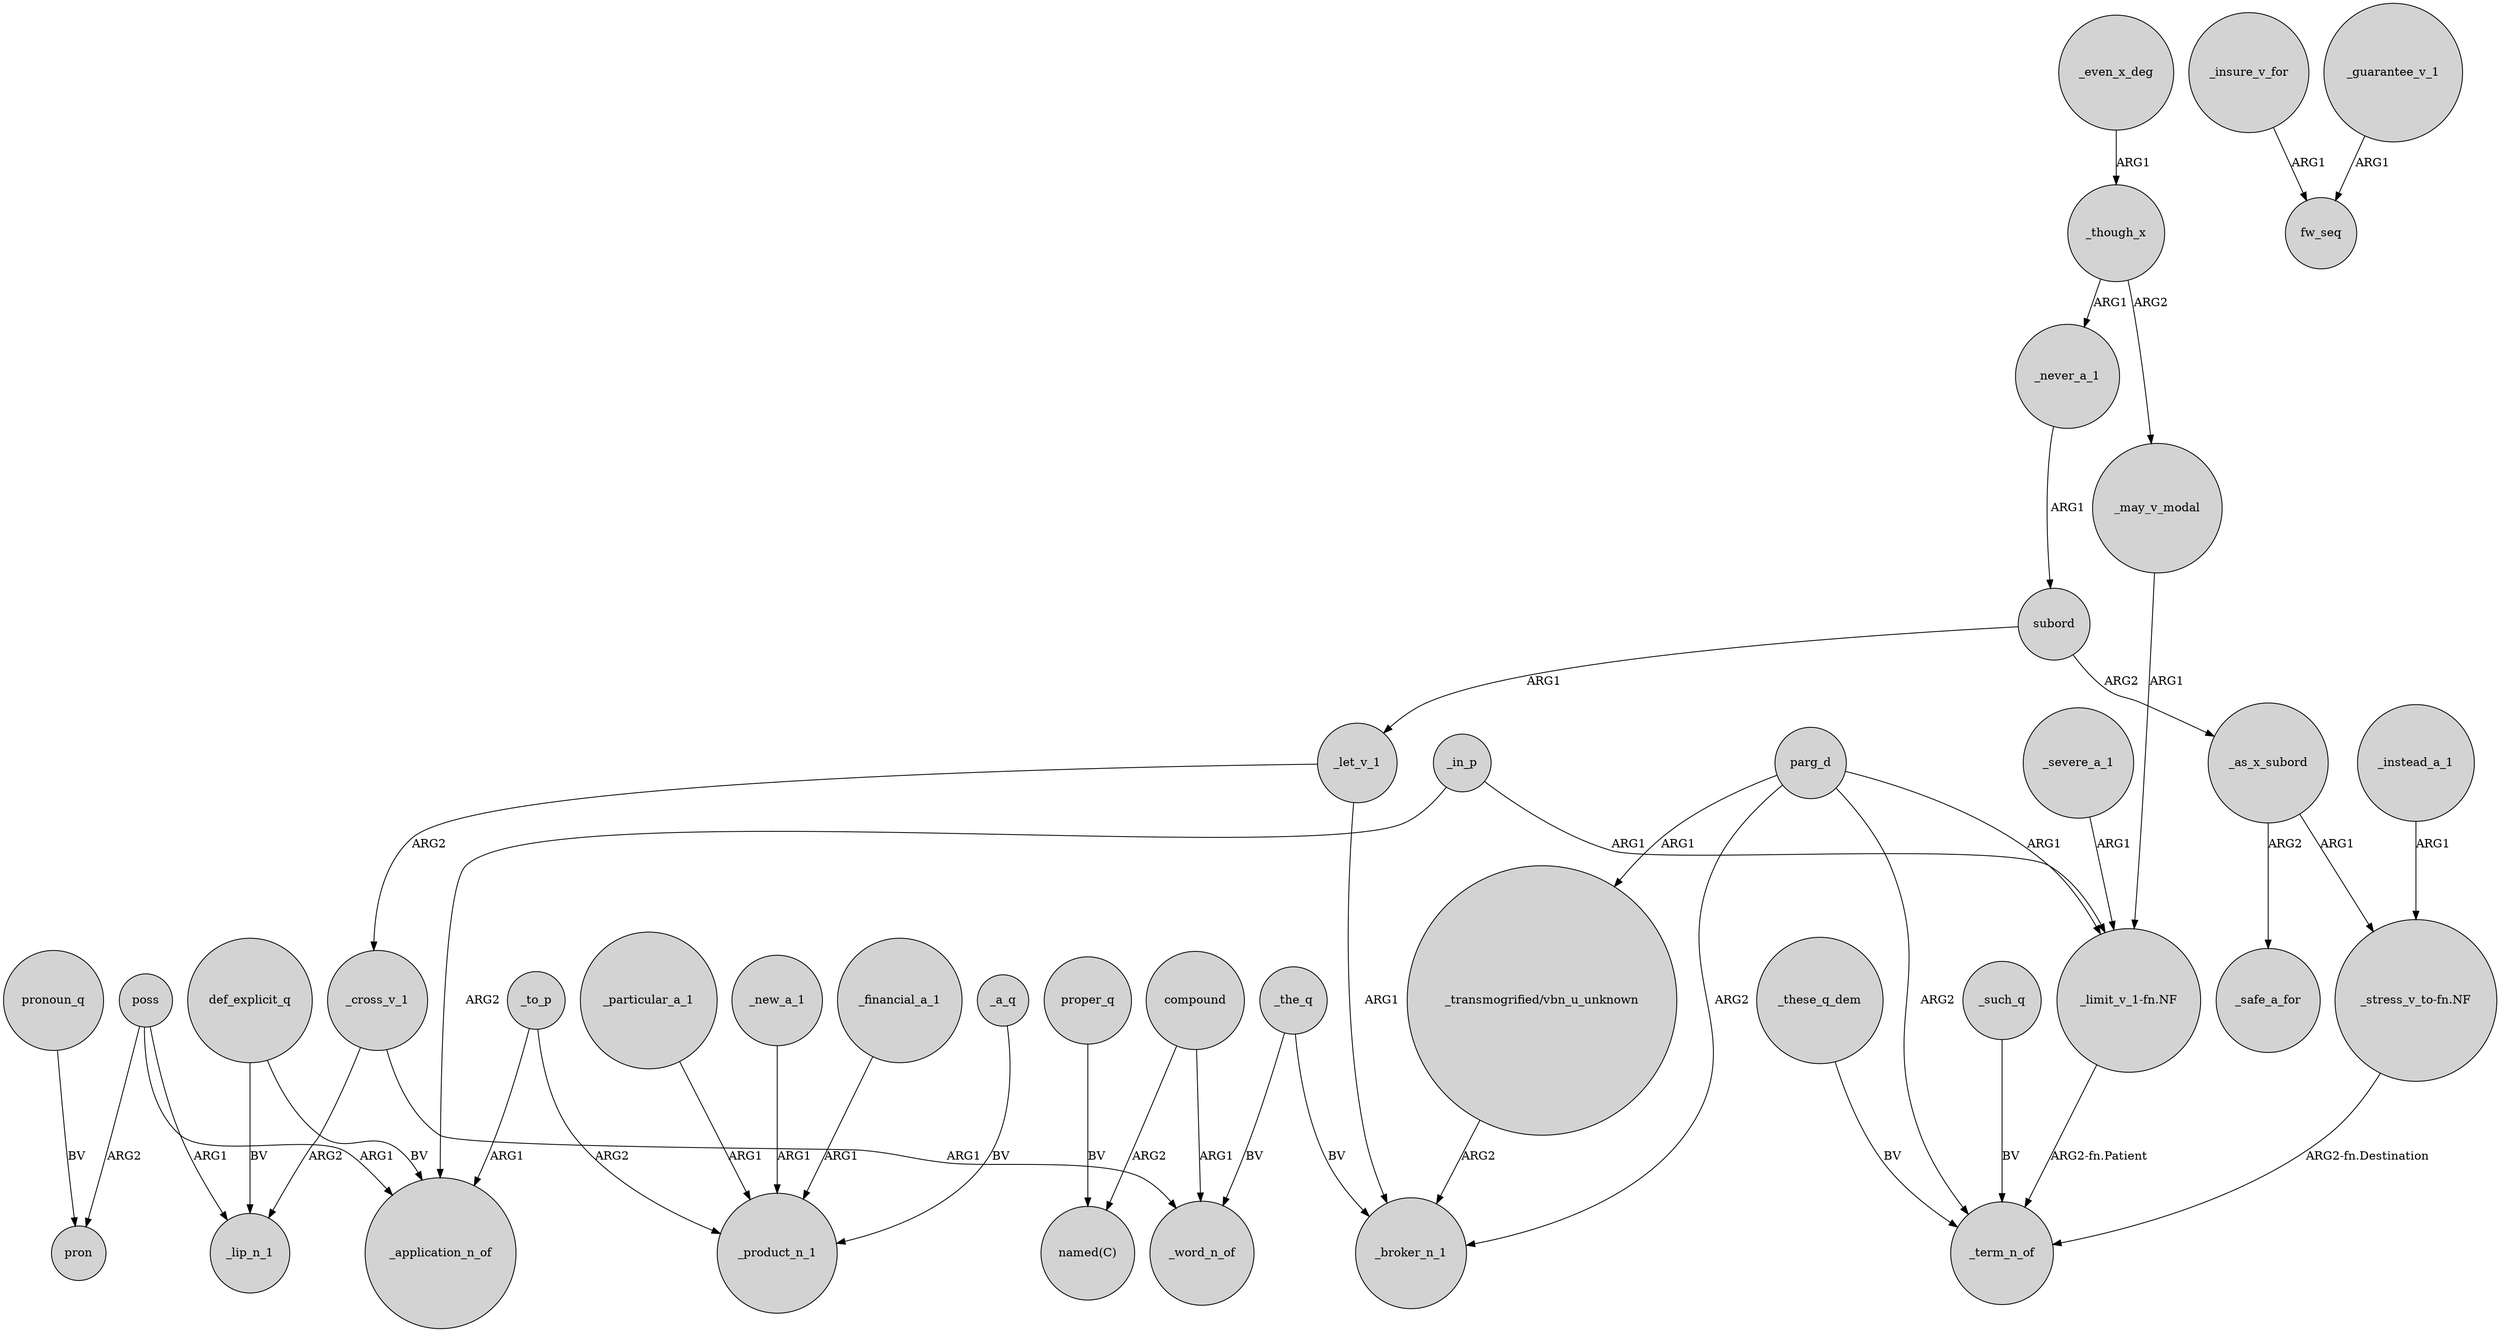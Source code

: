 digraph {
	node [shape=circle style=filled]
	poss -> pron [label=ARG2]
	_a_q -> _product_n_1 [label=BV]
	_to_p -> _application_n_of [label=ARG1]
	parg_d -> _broker_n_1 [label=ARG2]
	def_explicit_q -> _lip_n_1 [label=BV]
	parg_d -> _term_n_of [label=ARG2]
	subord -> _let_v_1 [label=ARG1]
	_even_x_deg -> _though_x [label=ARG1]
	poss -> _lip_n_1 [label=ARG1]
	_particular_a_1 -> _product_n_1 [label=ARG1]
	_instead_a_1 -> "_stress_v_to-fn.NF" [label=ARG1]
	_let_v_1 -> _broker_n_1 [label=ARG1]
	_cross_v_1 -> _word_n_of [label=ARG1]
	"_limit_v_1-fn.NF" -> _term_n_of [label="ARG2-fn.Patient"]
	_insure_v_for -> fw_seq [label=ARG1]
	def_explicit_q -> _application_n_of [label=BV]
	_to_p -> _product_n_1 [label=ARG2]
	_though_x -> _may_v_modal [label=ARG2]
	_though_x -> _never_a_1 [label=ARG1]
	_new_a_1 -> _product_n_1 [label=ARG1]
	pronoun_q -> pron [label=BV]
	parg_d -> "_limit_v_1-fn.NF" [label=ARG1]
	compound -> _word_n_of [label=ARG1]
	_the_q -> _word_n_of [label=BV]
	_these_q_dem -> _term_n_of [label=BV]
	poss -> _application_n_of [label=ARG1]
	_as_x_subord -> _safe_a_for [label=ARG2]
	_as_x_subord -> "_stress_v_to-fn.NF" [label=ARG1]
	_never_a_1 -> subord [label=ARG1]
	parg_d -> "_transmogrified/vbn_u_unknown" [label=ARG1]
	_guarantee_v_1 -> fw_seq [label=ARG1]
	_in_p -> "_limit_v_1-fn.NF" [label=ARG1]
	_severe_a_1 -> "_limit_v_1-fn.NF" [label=ARG1]
	"_stress_v_to-fn.NF" -> _term_n_of [label="ARG2-fn.Destination"]
	proper_q -> "named(C)" [label=BV]
	subord -> _as_x_subord [label=ARG2]
	_let_v_1 -> _cross_v_1 [label=ARG2]
	_financial_a_1 -> _product_n_1 [label=ARG1]
	_in_p -> _application_n_of [label=ARG2]
	compound -> "named(C)" [label=ARG2]
	"_transmogrified/vbn_u_unknown" -> _broker_n_1 [label=ARG2]
	_the_q -> _broker_n_1 [label=BV]
	_cross_v_1 -> _lip_n_1 [label=ARG2]
	_may_v_modal -> "_limit_v_1-fn.NF" [label=ARG1]
	_such_q -> _term_n_of [label=BV]
}
